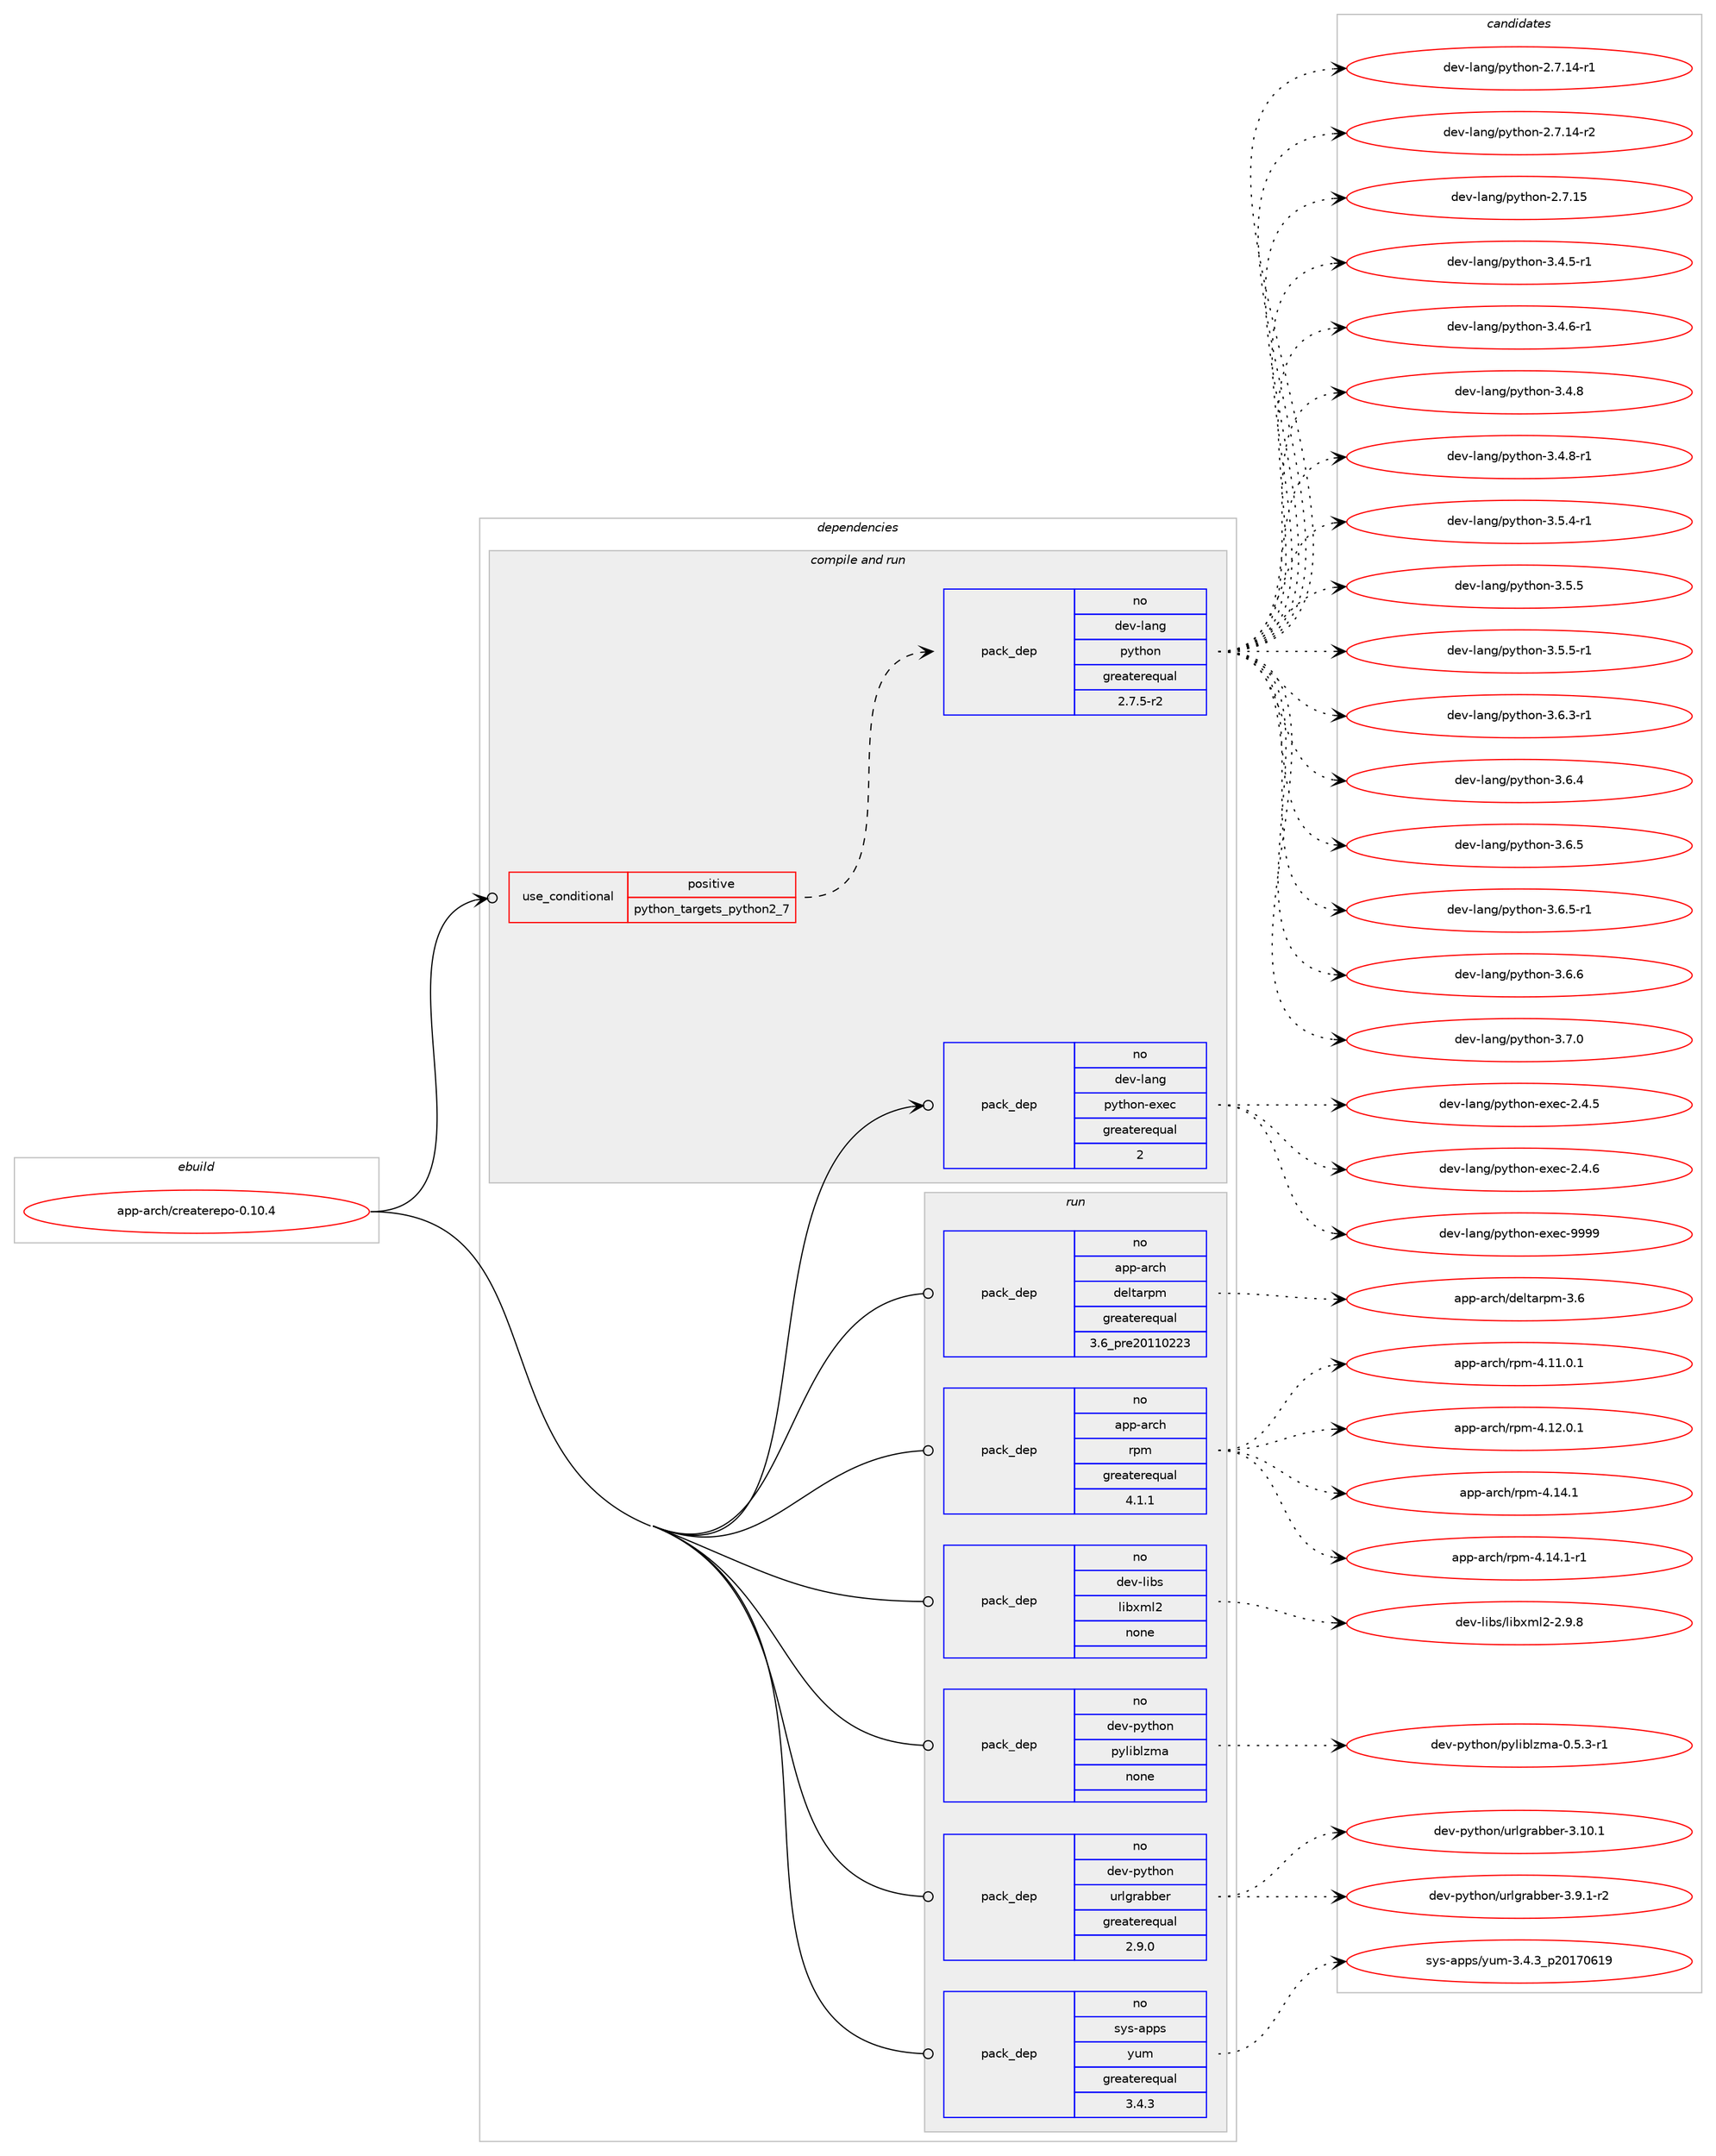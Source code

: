 digraph prolog {

# *************
# Graph options
# *************

newrank=true;
concentrate=true;
compound=true;
graph [rankdir=LR,fontname=Helvetica,fontsize=10,ranksep=1.5];#, ranksep=2.5, nodesep=0.2];
edge  [arrowhead=vee];
node  [fontname=Helvetica,fontsize=10];

# **********
# The ebuild
# **********

subgraph cluster_leftcol {
color=gray;
rank=same;
label=<<i>ebuild</i>>;
id [label="app-arch/createrepo-0.10.4", color=red, width=4, href="../app-arch/createrepo-0.10.4.svg"];
}

# ****************
# The dependencies
# ****************

subgraph cluster_midcol {
color=gray;
label=<<i>dependencies</i>>;
subgraph cluster_compile {
fillcolor="#eeeeee";
style=filled;
label=<<i>compile</i>>;
}
subgraph cluster_compileandrun {
fillcolor="#eeeeee";
style=filled;
label=<<i>compile and run</i>>;
subgraph cond151 {
dependency580 [label=<<TABLE BORDER="0" CELLBORDER="1" CELLSPACING="0" CELLPADDING="4"><TR><TD ROWSPAN="3" CELLPADDING="10">use_conditional</TD></TR><TR><TD>positive</TD></TR><TR><TD>python_targets_python2_7</TD></TR></TABLE>>, shape=none, color=red];
subgraph pack409 {
dependency581 [label=<<TABLE BORDER="0" CELLBORDER="1" CELLSPACING="0" CELLPADDING="4" WIDTH="220"><TR><TD ROWSPAN="6" CELLPADDING="30">pack_dep</TD></TR><TR><TD WIDTH="110">no</TD></TR><TR><TD>dev-lang</TD></TR><TR><TD>python</TD></TR><TR><TD>greaterequal</TD></TR><TR><TD>2.7.5-r2</TD></TR></TABLE>>, shape=none, color=blue];
}
dependency580:e -> dependency581:w [weight=20,style="dashed",arrowhead="vee"];
}
id:e -> dependency580:w [weight=20,style="solid",arrowhead="odotvee"];
subgraph pack410 {
dependency582 [label=<<TABLE BORDER="0" CELLBORDER="1" CELLSPACING="0" CELLPADDING="4" WIDTH="220"><TR><TD ROWSPAN="6" CELLPADDING="30">pack_dep</TD></TR><TR><TD WIDTH="110">no</TD></TR><TR><TD>dev-lang</TD></TR><TR><TD>python-exec</TD></TR><TR><TD>greaterequal</TD></TR><TR><TD>2</TD></TR></TABLE>>, shape=none, color=blue];
}
id:e -> dependency582:w [weight=20,style="solid",arrowhead="odotvee"];
}
subgraph cluster_run {
fillcolor="#eeeeee";
style=filled;
label=<<i>run</i>>;
subgraph pack411 {
dependency583 [label=<<TABLE BORDER="0" CELLBORDER="1" CELLSPACING="0" CELLPADDING="4" WIDTH="220"><TR><TD ROWSPAN="6" CELLPADDING="30">pack_dep</TD></TR><TR><TD WIDTH="110">no</TD></TR><TR><TD>app-arch</TD></TR><TR><TD>deltarpm</TD></TR><TR><TD>greaterequal</TD></TR><TR><TD>3.6_pre20110223</TD></TR></TABLE>>, shape=none, color=blue];
}
id:e -> dependency583:w [weight=20,style="solid",arrowhead="odot"];
subgraph pack412 {
dependency584 [label=<<TABLE BORDER="0" CELLBORDER="1" CELLSPACING="0" CELLPADDING="4" WIDTH="220"><TR><TD ROWSPAN="6" CELLPADDING="30">pack_dep</TD></TR><TR><TD WIDTH="110">no</TD></TR><TR><TD>app-arch</TD></TR><TR><TD>rpm</TD></TR><TR><TD>greaterequal</TD></TR><TR><TD>4.1.1</TD></TR></TABLE>>, shape=none, color=blue];
}
id:e -> dependency584:w [weight=20,style="solid",arrowhead="odot"];
subgraph pack413 {
dependency585 [label=<<TABLE BORDER="0" CELLBORDER="1" CELLSPACING="0" CELLPADDING="4" WIDTH="220"><TR><TD ROWSPAN="6" CELLPADDING="30">pack_dep</TD></TR><TR><TD WIDTH="110">no</TD></TR><TR><TD>dev-libs</TD></TR><TR><TD>libxml2</TD></TR><TR><TD>none</TD></TR><TR><TD></TD></TR></TABLE>>, shape=none, color=blue];
}
id:e -> dependency585:w [weight=20,style="solid",arrowhead="odot"];
subgraph pack414 {
dependency586 [label=<<TABLE BORDER="0" CELLBORDER="1" CELLSPACING="0" CELLPADDING="4" WIDTH="220"><TR><TD ROWSPAN="6" CELLPADDING="30">pack_dep</TD></TR><TR><TD WIDTH="110">no</TD></TR><TR><TD>dev-python</TD></TR><TR><TD>pyliblzma</TD></TR><TR><TD>none</TD></TR><TR><TD></TD></TR></TABLE>>, shape=none, color=blue];
}
id:e -> dependency586:w [weight=20,style="solid",arrowhead="odot"];
subgraph pack415 {
dependency587 [label=<<TABLE BORDER="0" CELLBORDER="1" CELLSPACING="0" CELLPADDING="4" WIDTH="220"><TR><TD ROWSPAN="6" CELLPADDING="30">pack_dep</TD></TR><TR><TD WIDTH="110">no</TD></TR><TR><TD>dev-python</TD></TR><TR><TD>urlgrabber</TD></TR><TR><TD>greaterequal</TD></TR><TR><TD>2.9.0</TD></TR></TABLE>>, shape=none, color=blue];
}
id:e -> dependency587:w [weight=20,style="solid",arrowhead="odot"];
subgraph pack416 {
dependency588 [label=<<TABLE BORDER="0" CELLBORDER="1" CELLSPACING="0" CELLPADDING="4" WIDTH="220"><TR><TD ROWSPAN="6" CELLPADDING="30">pack_dep</TD></TR><TR><TD WIDTH="110">no</TD></TR><TR><TD>sys-apps</TD></TR><TR><TD>yum</TD></TR><TR><TD>greaterequal</TD></TR><TR><TD>3.4.3</TD></TR></TABLE>>, shape=none, color=blue];
}
id:e -> dependency588:w [weight=20,style="solid",arrowhead="odot"];
}
}

# **************
# The candidates
# **************

subgraph cluster_choices {
rank=same;
color=gray;
label=<<i>candidates</i>>;

subgraph choice409 {
color=black;
nodesep=1;
choice100101118451089711010347112121116104111110455046554649524511449 [label="dev-lang/python-2.7.14-r1", color=red, width=4,href="../dev-lang/python-2.7.14-r1.svg"];
choice100101118451089711010347112121116104111110455046554649524511450 [label="dev-lang/python-2.7.14-r2", color=red, width=4,href="../dev-lang/python-2.7.14-r2.svg"];
choice10010111845108971101034711212111610411111045504655464953 [label="dev-lang/python-2.7.15", color=red, width=4,href="../dev-lang/python-2.7.15.svg"];
choice1001011184510897110103471121211161041111104551465246534511449 [label="dev-lang/python-3.4.5-r1", color=red, width=4,href="../dev-lang/python-3.4.5-r1.svg"];
choice1001011184510897110103471121211161041111104551465246544511449 [label="dev-lang/python-3.4.6-r1", color=red, width=4,href="../dev-lang/python-3.4.6-r1.svg"];
choice100101118451089711010347112121116104111110455146524656 [label="dev-lang/python-3.4.8", color=red, width=4,href="../dev-lang/python-3.4.8.svg"];
choice1001011184510897110103471121211161041111104551465246564511449 [label="dev-lang/python-3.4.8-r1", color=red, width=4,href="../dev-lang/python-3.4.8-r1.svg"];
choice1001011184510897110103471121211161041111104551465346524511449 [label="dev-lang/python-3.5.4-r1", color=red, width=4,href="../dev-lang/python-3.5.4-r1.svg"];
choice100101118451089711010347112121116104111110455146534653 [label="dev-lang/python-3.5.5", color=red, width=4,href="../dev-lang/python-3.5.5.svg"];
choice1001011184510897110103471121211161041111104551465346534511449 [label="dev-lang/python-3.5.5-r1", color=red, width=4,href="../dev-lang/python-3.5.5-r1.svg"];
choice1001011184510897110103471121211161041111104551465446514511449 [label="dev-lang/python-3.6.3-r1", color=red, width=4,href="../dev-lang/python-3.6.3-r1.svg"];
choice100101118451089711010347112121116104111110455146544652 [label="dev-lang/python-3.6.4", color=red, width=4,href="../dev-lang/python-3.6.4.svg"];
choice100101118451089711010347112121116104111110455146544653 [label="dev-lang/python-3.6.5", color=red, width=4,href="../dev-lang/python-3.6.5.svg"];
choice1001011184510897110103471121211161041111104551465446534511449 [label="dev-lang/python-3.6.5-r1", color=red, width=4,href="../dev-lang/python-3.6.5-r1.svg"];
choice100101118451089711010347112121116104111110455146544654 [label="dev-lang/python-3.6.6", color=red, width=4,href="../dev-lang/python-3.6.6.svg"];
choice100101118451089711010347112121116104111110455146554648 [label="dev-lang/python-3.7.0", color=red, width=4,href="../dev-lang/python-3.7.0.svg"];
dependency581:e -> choice100101118451089711010347112121116104111110455046554649524511449:w [style=dotted,weight="100"];
dependency581:e -> choice100101118451089711010347112121116104111110455046554649524511450:w [style=dotted,weight="100"];
dependency581:e -> choice10010111845108971101034711212111610411111045504655464953:w [style=dotted,weight="100"];
dependency581:e -> choice1001011184510897110103471121211161041111104551465246534511449:w [style=dotted,weight="100"];
dependency581:e -> choice1001011184510897110103471121211161041111104551465246544511449:w [style=dotted,weight="100"];
dependency581:e -> choice100101118451089711010347112121116104111110455146524656:w [style=dotted,weight="100"];
dependency581:e -> choice1001011184510897110103471121211161041111104551465246564511449:w [style=dotted,weight="100"];
dependency581:e -> choice1001011184510897110103471121211161041111104551465346524511449:w [style=dotted,weight="100"];
dependency581:e -> choice100101118451089711010347112121116104111110455146534653:w [style=dotted,weight="100"];
dependency581:e -> choice1001011184510897110103471121211161041111104551465346534511449:w [style=dotted,weight="100"];
dependency581:e -> choice1001011184510897110103471121211161041111104551465446514511449:w [style=dotted,weight="100"];
dependency581:e -> choice100101118451089711010347112121116104111110455146544652:w [style=dotted,weight="100"];
dependency581:e -> choice100101118451089711010347112121116104111110455146544653:w [style=dotted,weight="100"];
dependency581:e -> choice1001011184510897110103471121211161041111104551465446534511449:w [style=dotted,weight="100"];
dependency581:e -> choice100101118451089711010347112121116104111110455146544654:w [style=dotted,weight="100"];
dependency581:e -> choice100101118451089711010347112121116104111110455146554648:w [style=dotted,weight="100"];
}
subgraph choice410 {
color=black;
nodesep=1;
choice1001011184510897110103471121211161041111104510112010199455046524653 [label="dev-lang/python-exec-2.4.5", color=red, width=4,href="../dev-lang/python-exec-2.4.5.svg"];
choice1001011184510897110103471121211161041111104510112010199455046524654 [label="dev-lang/python-exec-2.4.6", color=red, width=4,href="../dev-lang/python-exec-2.4.6.svg"];
choice10010111845108971101034711212111610411111045101120101994557575757 [label="dev-lang/python-exec-9999", color=red, width=4,href="../dev-lang/python-exec-9999.svg"];
dependency582:e -> choice1001011184510897110103471121211161041111104510112010199455046524653:w [style=dotted,weight="100"];
dependency582:e -> choice1001011184510897110103471121211161041111104510112010199455046524654:w [style=dotted,weight="100"];
dependency582:e -> choice10010111845108971101034711212111610411111045101120101994557575757:w [style=dotted,weight="100"];
}
subgraph choice411 {
color=black;
nodesep=1;
choice97112112459711499104471001011081169711411210945514654 [label="app-arch/deltarpm-3.6", color=red, width=4,href="../app-arch/deltarpm-3.6.svg"];
dependency583:e -> choice97112112459711499104471001011081169711411210945514654:w [style=dotted,weight="100"];
}
subgraph choice412 {
color=black;
nodesep=1;
choice9711211245971149910447114112109455246494946484649 [label="app-arch/rpm-4.11.0.1", color=red, width=4,href="../app-arch/rpm-4.11.0.1.svg"];
choice9711211245971149910447114112109455246495046484649 [label="app-arch/rpm-4.12.0.1", color=red, width=4,href="../app-arch/rpm-4.12.0.1.svg"];
choice971121124597114991044711411210945524649524649 [label="app-arch/rpm-4.14.1", color=red, width=4,href="../app-arch/rpm-4.14.1.svg"];
choice9711211245971149910447114112109455246495246494511449 [label="app-arch/rpm-4.14.1-r1", color=red, width=4,href="../app-arch/rpm-4.14.1-r1.svg"];
dependency584:e -> choice9711211245971149910447114112109455246494946484649:w [style=dotted,weight="100"];
dependency584:e -> choice9711211245971149910447114112109455246495046484649:w [style=dotted,weight="100"];
dependency584:e -> choice971121124597114991044711411210945524649524649:w [style=dotted,weight="100"];
dependency584:e -> choice9711211245971149910447114112109455246495246494511449:w [style=dotted,weight="100"];
}
subgraph choice413 {
color=black;
nodesep=1;
choice1001011184510810598115471081059812010910850455046574656 [label="dev-libs/libxml2-2.9.8", color=red, width=4,href="../dev-libs/libxml2-2.9.8.svg"];
dependency585:e -> choice1001011184510810598115471081059812010910850455046574656:w [style=dotted,weight="100"];
}
subgraph choice414 {
color=black;
nodesep=1;
choice100101118451121211161041111104711212110810598108122109974548465346514511449 [label="dev-python/pyliblzma-0.5.3-r1", color=red, width=4,href="../dev-python/pyliblzma-0.5.3-r1.svg"];
dependency586:e -> choice100101118451121211161041111104711212110810598108122109974548465346514511449:w [style=dotted,weight="100"];
}
subgraph choice415 {
color=black;
nodesep=1;
choice100101118451121211161041111104711711410810311497989810111445514649484649 [label="dev-python/urlgrabber-3.10.1", color=red, width=4,href="../dev-python/urlgrabber-3.10.1.svg"];
choice10010111845112121116104111110471171141081031149798981011144551465746494511450 [label="dev-python/urlgrabber-3.9.1-r2", color=red, width=4,href="../dev-python/urlgrabber-3.9.1-r2.svg"];
dependency587:e -> choice100101118451121211161041111104711711410810311497989810111445514649484649:w [style=dotted,weight="100"];
dependency587:e -> choice10010111845112121116104111110471171141081031149798981011144551465746494511450:w [style=dotted,weight="100"];
}
subgraph choice416 {
color=black;
nodesep=1;
choice115121115459711211211547121117109455146524651951125048495548544957 [label="sys-apps/yum-3.4.3_p20170619", color=red, width=4,href="../sys-apps/yum-3.4.3_p20170619.svg"];
dependency588:e -> choice115121115459711211211547121117109455146524651951125048495548544957:w [style=dotted,weight="100"];
}
}

}
